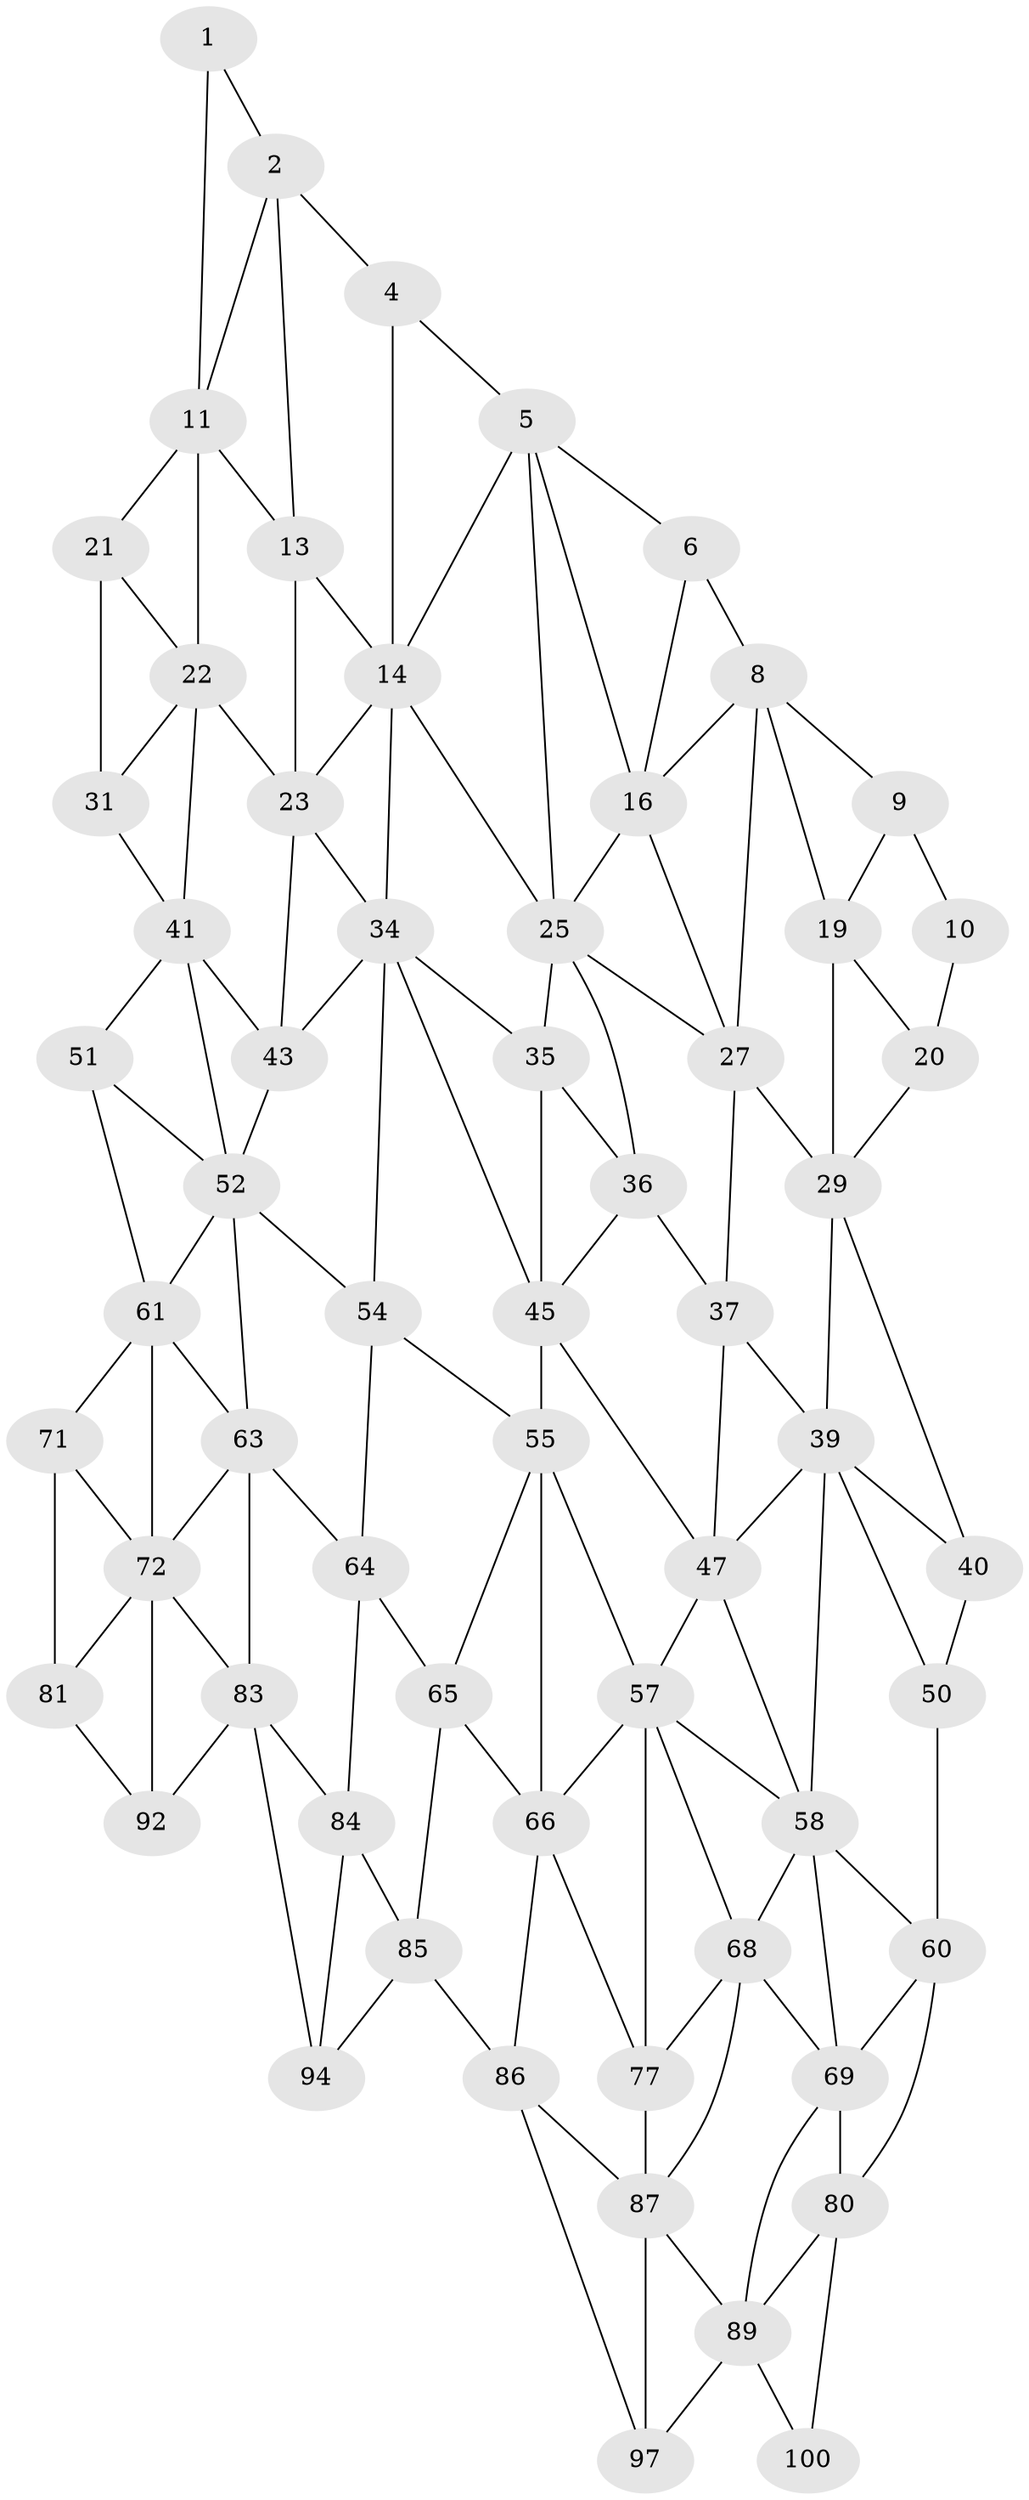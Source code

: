 // original degree distribution, {2: 0.04, 3: 0.32, 4: 0.64}
// Generated by graph-tools (version 1.1) at 2025/11/02/21/25 10:11:11]
// undirected, 61 vertices, 130 edges
graph export_dot {
graph [start="1"]
  node [color=gray90,style=filled];
  1;
  2 [super="+3"];
  4;
  5 [super="+15"];
  6 [super="+7"];
  8 [super="+18"];
  9;
  10;
  11 [super="+12"];
  13;
  14 [super="+24"];
  16 [super="+17"];
  19;
  20;
  21;
  22 [super="+32"];
  23 [super="+33"];
  25 [super="+26"];
  27 [super="+28"];
  29 [super="+30"];
  31;
  34 [super="+44"];
  35;
  36;
  37 [super="+38"];
  39 [super="+49"];
  40;
  41 [super="+42"];
  43;
  45 [super="+46"];
  47 [super="+48"];
  50;
  51;
  52 [super="+53"];
  54;
  55 [super="+56"];
  57 [super="+67"];
  58 [super="+59"];
  60 [super="+70"];
  61 [super="+62"];
  63 [super="+73"];
  64 [super="+74"];
  65 [super="+75"];
  66 [super="+76"];
  68 [super="+78"];
  69 [super="+79"];
  71;
  72 [super="+82"];
  77;
  80 [super="+90"];
  81 [super="+91"];
  83 [super="+93"];
  84;
  85 [super="+95"];
  86 [super="+96"];
  87 [super="+88"];
  89 [super="+99"];
  92;
  94;
  97 [super="+98"];
  100;
  1 -- 11;
  1 -- 2;
  2 -- 11;
  2 -- 4;
  2 -- 13;
  4 -- 14;
  4 -- 5;
  5 -- 6;
  5 -- 16;
  5 -- 25;
  5 -- 14;
  6 -- 16 [weight=2];
  6 -- 8;
  8 -- 9;
  8 -- 27;
  8 -- 19;
  8 -- 16;
  9 -- 19;
  9 -- 10;
  10 -- 20;
  11 -- 21;
  11 -- 13;
  11 -- 22;
  13 -- 23;
  13 -- 14;
  14 -- 25;
  14 -- 34;
  14 -- 23;
  16 -- 25;
  16 -- 27;
  19 -- 29;
  19 -- 20;
  20 -- 29;
  21 -- 31;
  21 -- 22;
  22 -- 23 [weight=2];
  22 -- 41;
  22 -- 31;
  23 -- 34;
  23 -- 43;
  25 -- 35;
  25 -- 27;
  25 -- 36;
  27 -- 37 [weight=2];
  27 -- 29;
  29 -- 39;
  29 -- 40;
  31 -- 41;
  34 -- 35;
  34 -- 43;
  34 -- 45;
  34 -- 54;
  35 -- 45;
  35 -- 36;
  36 -- 37;
  36 -- 45;
  37 -- 47 [weight=2];
  37 -- 39;
  39 -- 40;
  39 -- 50;
  39 -- 58;
  39 -- 47;
  40 -- 50;
  41 -- 51;
  41 -- 43;
  41 -- 52;
  43 -- 52;
  45 -- 55 [weight=2];
  45 -- 47;
  47 -- 57;
  47 -- 58;
  50 -- 60;
  51 -- 61;
  51 -- 52;
  52 -- 54;
  52 -- 63;
  52 -- 61;
  54 -- 64;
  54 -- 55;
  55 -- 65;
  55 -- 57;
  55 -- 66;
  57 -- 58;
  57 -- 66;
  57 -- 68;
  57 -- 77;
  58 -- 68;
  58 -- 60;
  58 -- 69;
  60 -- 80;
  60 -- 69;
  61 -- 71;
  61 -- 72;
  61 -- 63;
  63 -- 64 [weight=2];
  63 -- 72;
  63 -- 83;
  64 -- 65 [weight=2];
  64 -- 84;
  65 -- 66 [weight=2];
  65 -- 85;
  66 -- 77;
  66 -- 86;
  68 -- 69 [weight=2];
  68 -- 77;
  68 -- 87;
  69 -- 80;
  69 -- 89;
  71 -- 81;
  71 -- 72;
  72 -- 81;
  72 -- 83;
  72 -- 92;
  77 -- 87;
  80 -- 89;
  80 -- 100;
  81 -- 92;
  83 -- 84;
  83 -- 92;
  83 -- 94;
  84 -- 94;
  84 -- 85;
  85 -- 86 [weight=2];
  85 -- 94;
  86 -- 87;
  86 -- 97;
  87 -- 97 [weight=2];
  87 -- 89;
  89 -- 100;
  89 -- 97;
}
